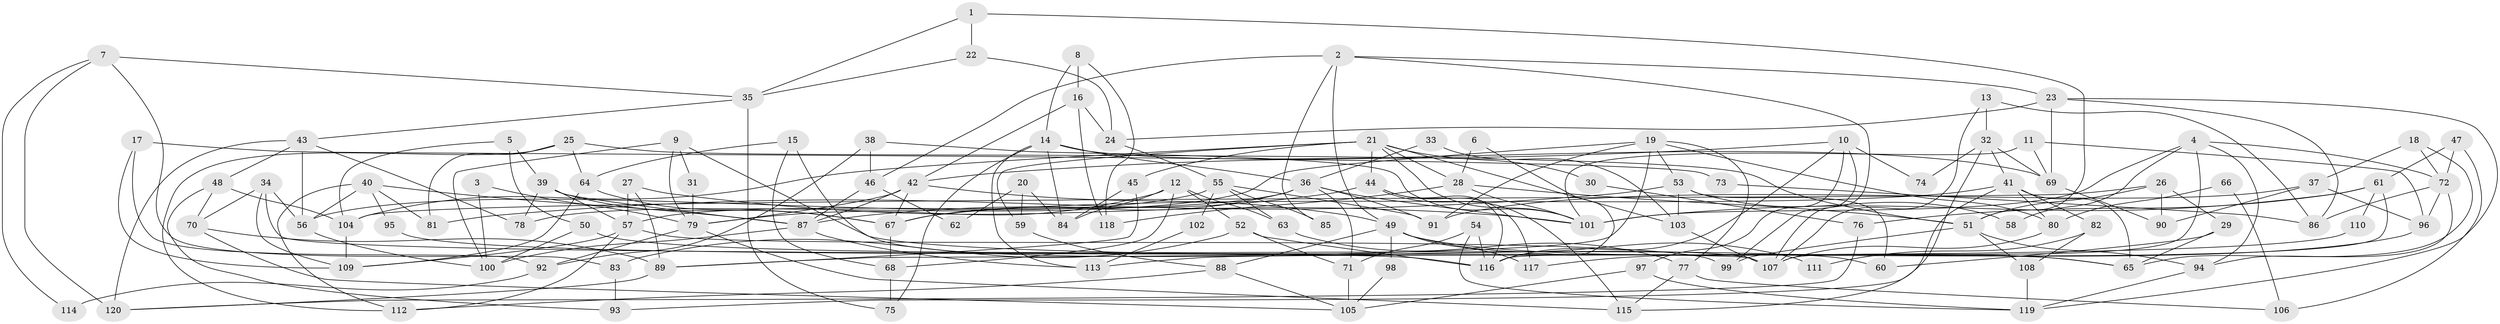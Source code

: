 // Generated by graph-tools (version 1.1) at 2025/50/03/09/25 03:50:06]
// undirected, 120 vertices, 240 edges
graph export_dot {
graph [start="1"]
  node [color=gray90,style=filled];
  1;
  2;
  3;
  4;
  5;
  6;
  7;
  8;
  9;
  10;
  11;
  12;
  13;
  14;
  15;
  16;
  17;
  18;
  19;
  20;
  21;
  22;
  23;
  24;
  25;
  26;
  27;
  28;
  29;
  30;
  31;
  32;
  33;
  34;
  35;
  36;
  37;
  38;
  39;
  40;
  41;
  42;
  43;
  44;
  45;
  46;
  47;
  48;
  49;
  50;
  51;
  52;
  53;
  54;
  55;
  56;
  57;
  58;
  59;
  60;
  61;
  62;
  63;
  64;
  65;
  66;
  67;
  68;
  69;
  70;
  71;
  72;
  73;
  74;
  75;
  76;
  77;
  78;
  79;
  80;
  81;
  82;
  83;
  84;
  85;
  86;
  87;
  88;
  89;
  90;
  91;
  92;
  93;
  94;
  95;
  96;
  97;
  98;
  99;
  100;
  101;
  102;
  103;
  104;
  105;
  106;
  107;
  108;
  109;
  110;
  111;
  112;
  113;
  114;
  115;
  116;
  117;
  118;
  119;
  120;
  1 -- 35;
  1 -- 51;
  1 -- 22;
  2 -- 23;
  2 -- 107;
  2 -- 46;
  2 -- 49;
  2 -- 85;
  3 -- 100;
  3 -- 79;
  4 -- 107;
  4 -- 94;
  4 -- 58;
  4 -- 72;
  4 -- 101;
  5 -- 39;
  5 -- 104;
  5 -- 50;
  6 -- 28;
  6 -- 116;
  7 -- 83;
  7 -- 35;
  7 -- 114;
  7 -- 120;
  8 -- 118;
  8 -- 14;
  8 -- 16;
  9 -- 65;
  9 -- 79;
  9 -- 31;
  9 -- 100;
  10 -- 116;
  10 -- 42;
  10 -- 74;
  10 -- 97;
  10 -- 99;
  11 -- 96;
  11 -- 101;
  11 -- 69;
  12 -- 68;
  12 -- 79;
  12 -- 52;
  12 -- 63;
  12 -- 84;
  13 -- 32;
  13 -- 107;
  13 -- 86;
  14 -- 36;
  14 -- 69;
  14 -- 75;
  14 -- 84;
  14 -- 113;
  15 -- 64;
  15 -- 107;
  15 -- 68;
  16 -- 42;
  16 -- 24;
  16 -- 118;
  17 -- 109;
  17 -- 92;
  17 -- 73;
  18 -- 65;
  18 -- 72;
  18 -- 37;
  19 -- 91;
  19 -- 80;
  19 -- 53;
  19 -- 77;
  19 -- 78;
  19 -- 89;
  20 -- 59;
  20 -- 84;
  20 -- 62;
  21 -- 104;
  21 -- 101;
  21 -- 28;
  21 -- 30;
  21 -- 44;
  21 -- 45;
  21 -- 59;
  21 -- 103;
  22 -- 35;
  22 -- 24;
  23 -- 24;
  23 -- 86;
  23 -- 69;
  23 -- 119;
  24 -- 55;
  25 -- 112;
  25 -- 51;
  25 -- 64;
  25 -- 81;
  26 -- 90;
  26 -- 29;
  26 -- 51;
  26 -- 104;
  27 -- 89;
  27 -- 57;
  27 -- 101;
  28 -- 101;
  28 -- 51;
  28 -- 118;
  29 -- 60;
  29 -- 65;
  30 -- 76;
  31 -- 79;
  32 -- 115;
  32 -- 69;
  32 -- 41;
  32 -- 74;
  33 -- 36;
  33 -- 103;
  34 -- 70;
  34 -- 56;
  34 -- 107;
  34 -- 109;
  35 -- 43;
  35 -- 75;
  36 -- 101;
  36 -- 57;
  36 -- 67;
  36 -- 71;
  36 -- 91;
  37 -- 91;
  37 -- 90;
  37 -- 96;
  38 -- 101;
  38 -- 46;
  38 -- 92;
  39 -- 57;
  39 -- 67;
  39 -- 78;
  39 -- 87;
  40 -- 56;
  40 -- 87;
  40 -- 81;
  40 -- 95;
  40 -- 112;
  41 -- 67;
  41 -- 65;
  41 -- 80;
  41 -- 82;
  41 -- 93;
  42 -- 67;
  42 -- 87;
  42 -- 49;
  42 -- 79;
  43 -- 78;
  43 -- 120;
  43 -- 48;
  43 -- 56;
  44 -- 116;
  44 -- 87;
  44 -- 115;
  44 -- 117;
  45 -- 84;
  45 -- 89;
  46 -- 87;
  46 -- 62;
  47 -- 61;
  47 -- 72;
  47 -- 106;
  48 -- 70;
  48 -- 93;
  48 -- 104;
  49 -- 65;
  49 -- 88;
  49 -- 98;
  49 -- 111;
  49 -- 117;
  50 -- 100;
  50 -- 60;
  51 -- 94;
  51 -- 99;
  51 -- 108;
  52 -- 71;
  52 -- 83;
  52 -- 116;
  53 -- 81;
  53 -- 58;
  53 -- 60;
  53 -- 103;
  54 -- 119;
  54 -- 71;
  54 -- 116;
  55 -- 56;
  55 -- 63;
  55 -- 85;
  55 -- 91;
  55 -- 102;
  56 -- 100;
  57 -- 109;
  57 -- 99;
  57 -- 112;
  59 -- 88;
  61 -- 101;
  61 -- 116;
  61 -- 76;
  61 -- 110;
  63 -- 77;
  64 -- 109;
  64 -- 67;
  66 -- 80;
  66 -- 106;
  67 -- 68;
  68 -- 75;
  69 -- 90;
  70 -- 105;
  70 -- 89;
  71 -- 105;
  72 -- 96;
  72 -- 86;
  72 -- 94;
  73 -- 86;
  76 -- 120;
  77 -- 106;
  77 -- 115;
  79 -- 115;
  79 -- 92;
  80 -- 107;
  82 -- 108;
  82 -- 111;
  83 -- 93;
  87 -- 100;
  87 -- 113;
  88 -- 112;
  88 -- 105;
  89 -- 120;
  92 -- 114;
  94 -- 119;
  95 -- 116;
  96 -- 117;
  97 -- 119;
  97 -- 105;
  98 -- 105;
  102 -- 113;
  103 -- 107;
  104 -- 109;
  108 -- 119;
  110 -- 113;
}
